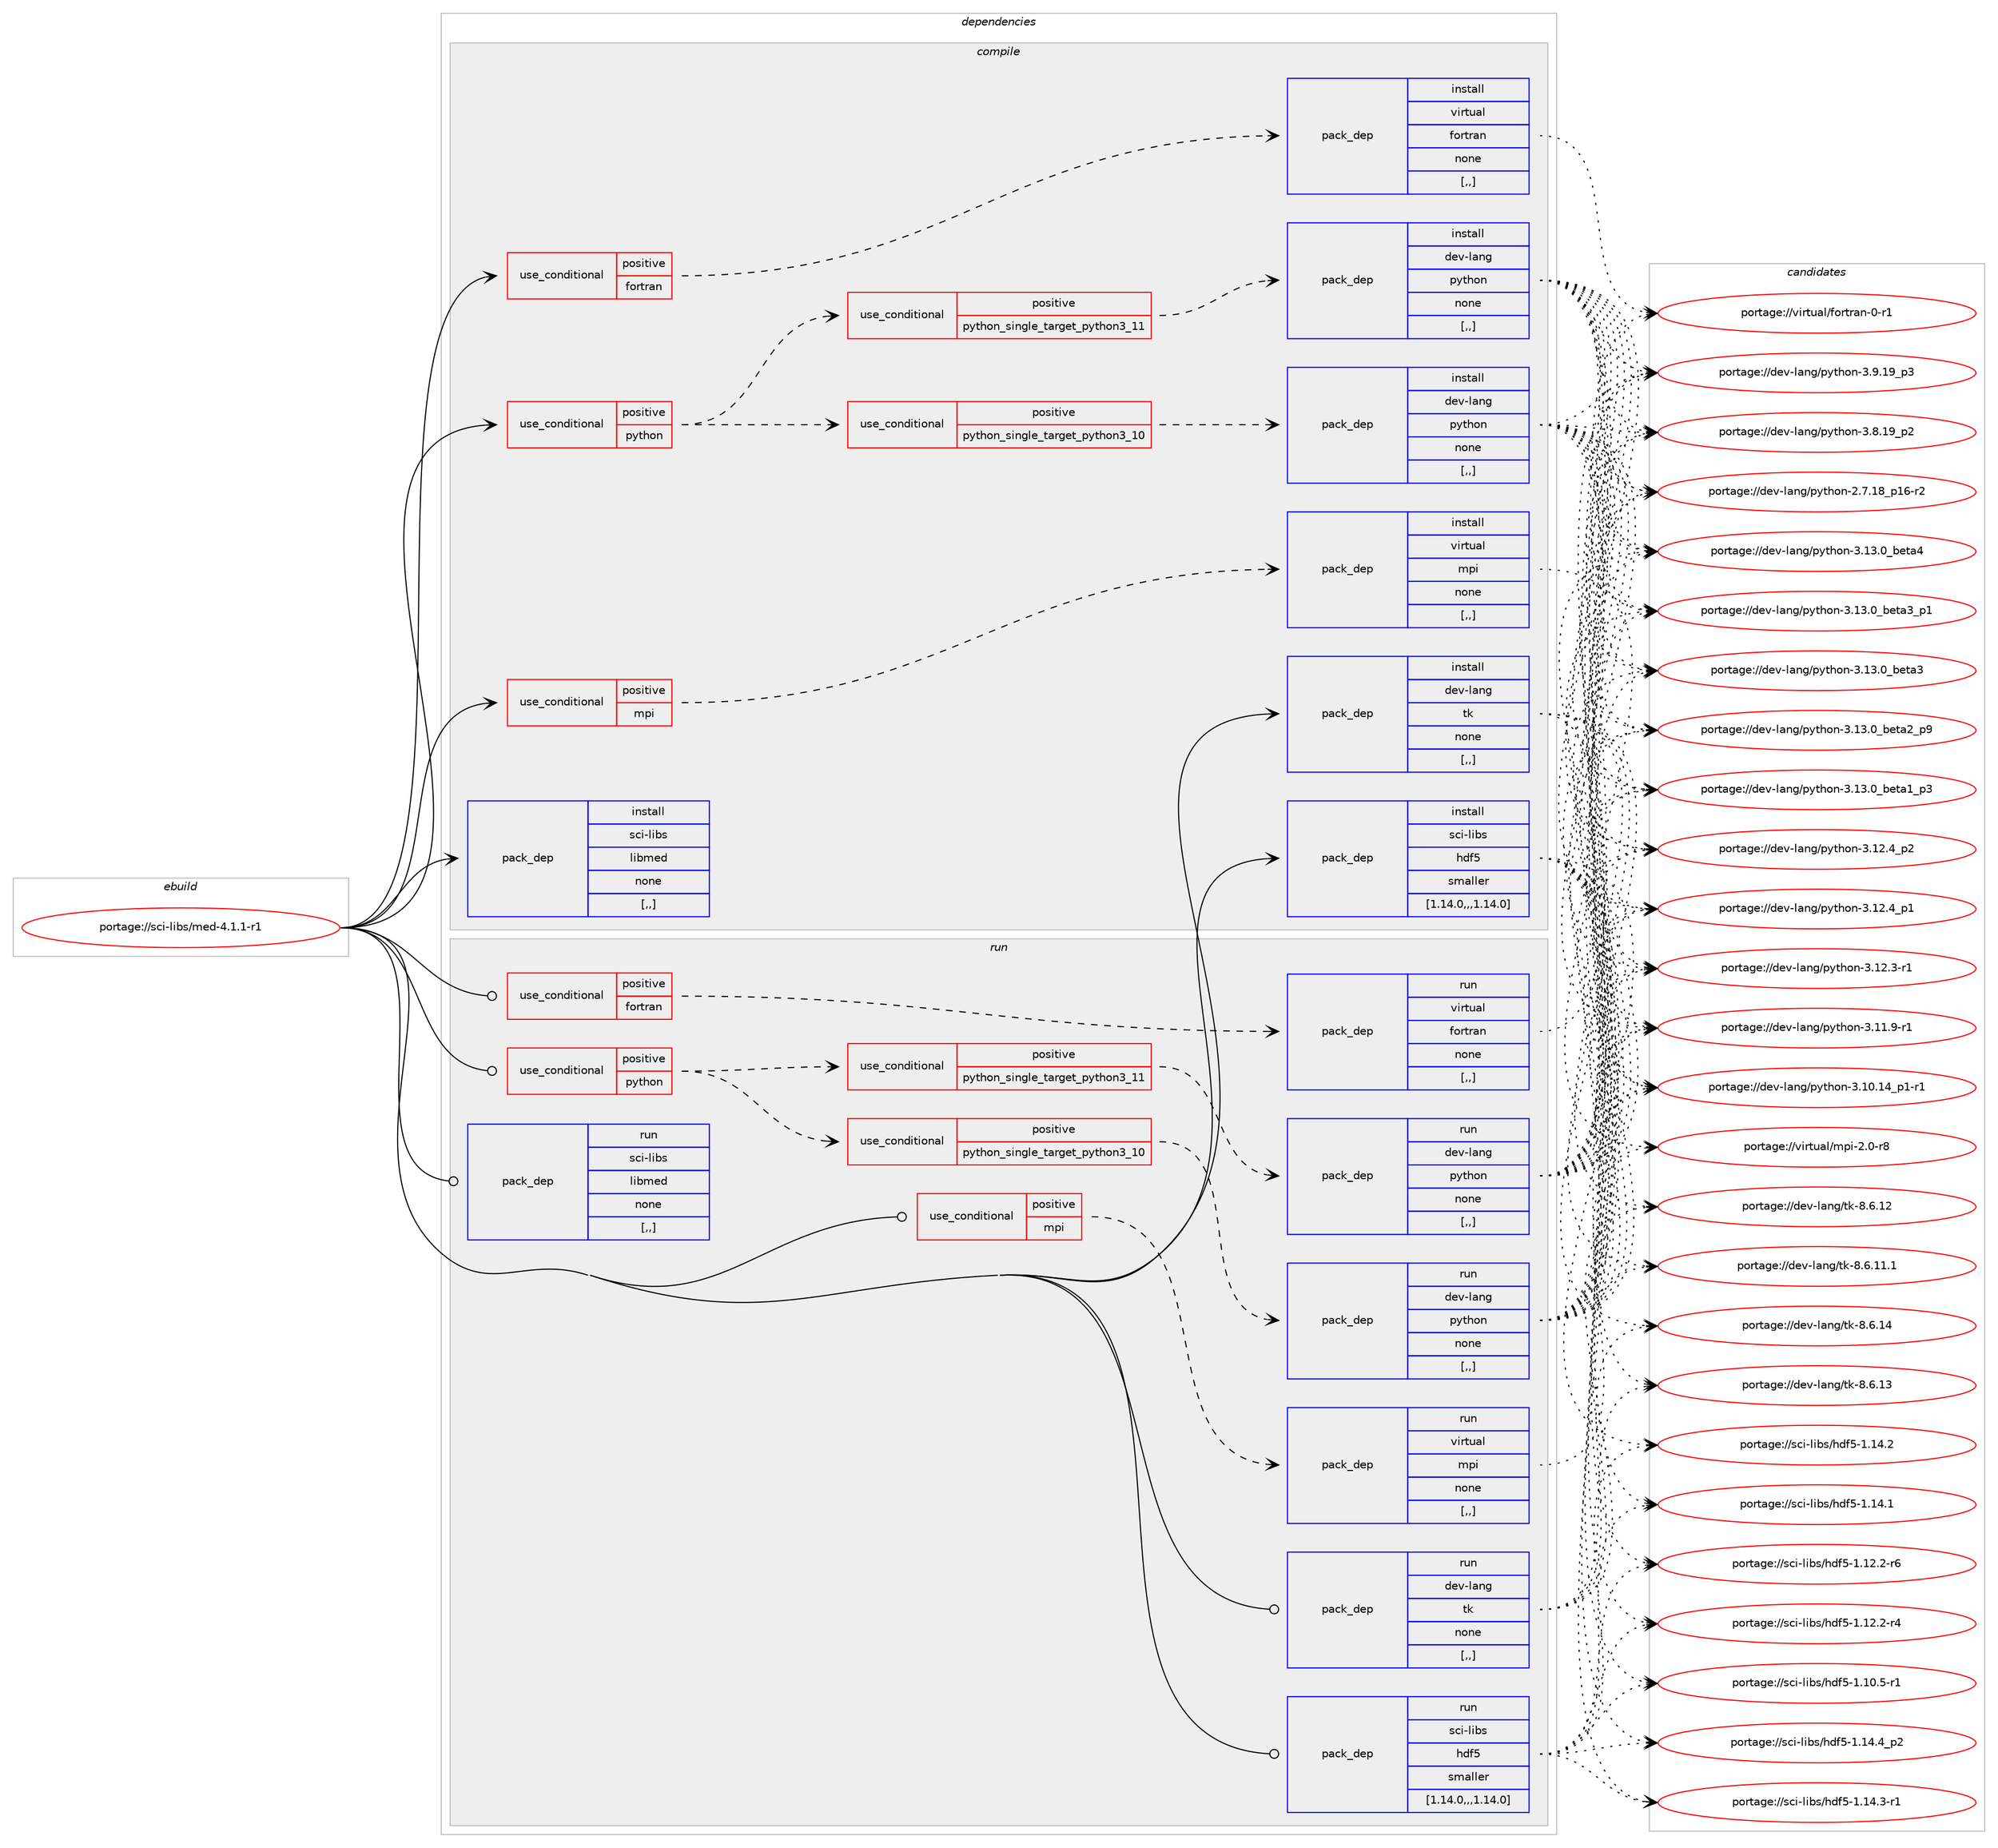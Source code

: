 digraph prolog {

# *************
# Graph options
# *************

newrank=true;
concentrate=true;
compound=true;
graph [rankdir=LR,fontname=Helvetica,fontsize=10,ranksep=1.5];#, ranksep=2.5, nodesep=0.2];
edge  [arrowhead=vee];
node  [fontname=Helvetica,fontsize=10];

# **********
# The ebuild
# **********

subgraph cluster_leftcol {
color=gray;
label=<<i>ebuild</i>>;
id [label="portage://sci-libs/med-4.1.1-r1", color=red, width=4, href="../sci-libs/med-4.1.1-r1.svg"];
}

# ****************
# The dependencies
# ****************

subgraph cluster_midcol {
color=gray;
label=<<i>dependencies</i>>;
subgraph cluster_compile {
fillcolor="#eeeeee";
style=filled;
label=<<i>compile</i>>;
subgraph cond107030 {
dependency404250 [label=<<TABLE BORDER="0" CELLBORDER="1" CELLSPACING="0" CELLPADDING="4"><TR><TD ROWSPAN="3" CELLPADDING="10">use_conditional</TD></TR><TR><TD>positive</TD></TR><TR><TD>fortran</TD></TR></TABLE>>, shape=none, color=red];
subgraph pack294348 {
dependency404251 [label=<<TABLE BORDER="0" CELLBORDER="1" CELLSPACING="0" CELLPADDING="4" WIDTH="220"><TR><TD ROWSPAN="6" CELLPADDING="30">pack_dep</TD></TR><TR><TD WIDTH="110">install</TD></TR><TR><TD>virtual</TD></TR><TR><TD>fortran</TD></TR><TR><TD>none</TD></TR><TR><TD>[,,]</TD></TR></TABLE>>, shape=none, color=blue];
}
dependency404250:e -> dependency404251:w [weight=20,style="dashed",arrowhead="vee"];
}
id:e -> dependency404250:w [weight=20,style="solid",arrowhead="vee"];
subgraph cond107031 {
dependency404252 [label=<<TABLE BORDER="0" CELLBORDER="1" CELLSPACING="0" CELLPADDING="4"><TR><TD ROWSPAN="3" CELLPADDING="10">use_conditional</TD></TR><TR><TD>positive</TD></TR><TR><TD>mpi</TD></TR></TABLE>>, shape=none, color=red];
subgraph pack294349 {
dependency404253 [label=<<TABLE BORDER="0" CELLBORDER="1" CELLSPACING="0" CELLPADDING="4" WIDTH="220"><TR><TD ROWSPAN="6" CELLPADDING="30">pack_dep</TD></TR><TR><TD WIDTH="110">install</TD></TR><TR><TD>virtual</TD></TR><TR><TD>mpi</TD></TR><TR><TD>none</TD></TR><TR><TD>[,,]</TD></TR></TABLE>>, shape=none, color=blue];
}
dependency404252:e -> dependency404253:w [weight=20,style="dashed",arrowhead="vee"];
}
id:e -> dependency404252:w [weight=20,style="solid",arrowhead="vee"];
subgraph cond107032 {
dependency404254 [label=<<TABLE BORDER="0" CELLBORDER="1" CELLSPACING="0" CELLPADDING="4"><TR><TD ROWSPAN="3" CELLPADDING="10">use_conditional</TD></TR><TR><TD>positive</TD></TR><TR><TD>python</TD></TR></TABLE>>, shape=none, color=red];
subgraph cond107033 {
dependency404255 [label=<<TABLE BORDER="0" CELLBORDER="1" CELLSPACING="0" CELLPADDING="4"><TR><TD ROWSPAN="3" CELLPADDING="10">use_conditional</TD></TR><TR><TD>positive</TD></TR><TR><TD>python_single_target_python3_10</TD></TR></TABLE>>, shape=none, color=red];
subgraph pack294350 {
dependency404256 [label=<<TABLE BORDER="0" CELLBORDER="1" CELLSPACING="0" CELLPADDING="4" WIDTH="220"><TR><TD ROWSPAN="6" CELLPADDING="30">pack_dep</TD></TR><TR><TD WIDTH="110">install</TD></TR><TR><TD>dev-lang</TD></TR><TR><TD>python</TD></TR><TR><TD>none</TD></TR><TR><TD>[,,]</TD></TR></TABLE>>, shape=none, color=blue];
}
dependency404255:e -> dependency404256:w [weight=20,style="dashed",arrowhead="vee"];
}
dependency404254:e -> dependency404255:w [weight=20,style="dashed",arrowhead="vee"];
subgraph cond107034 {
dependency404257 [label=<<TABLE BORDER="0" CELLBORDER="1" CELLSPACING="0" CELLPADDING="4"><TR><TD ROWSPAN="3" CELLPADDING="10">use_conditional</TD></TR><TR><TD>positive</TD></TR><TR><TD>python_single_target_python3_11</TD></TR></TABLE>>, shape=none, color=red];
subgraph pack294351 {
dependency404258 [label=<<TABLE BORDER="0" CELLBORDER="1" CELLSPACING="0" CELLPADDING="4" WIDTH="220"><TR><TD ROWSPAN="6" CELLPADDING="30">pack_dep</TD></TR><TR><TD WIDTH="110">install</TD></TR><TR><TD>dev-lang</TD></TR><TR><TD>python</TD></TR><TR><TD>none</TD></TR><TR><TD>[,,]</TD></TR></TABLE>>, shape=none, color=blue];
}
dependency404257:e -> dependency404258:w [weight=20,style="dashed",arrowhead="vee"];
}
dependency404254:e -> dependency404257:w [weight=20,style="dashed",arrowhead="vee"];
}
id:e -> dependency404254:w [weight=20,style="solid",arrowhead="vee"];
subgraph pack294352 {
dependency404259 [label=<<TABLE BORDER="0" CELLBORDER="1" CELLSPACING="0" CELLPADDING="4" WIDTH="220"><TR><TD ROWSPAN="6" CELLPADDING="30">pack_dep</TD></TR><TR><TD WIDTH="110">install</TD></TR><TR><TD>dev-lang</TD></TR><TR><TD>tk</TD></TR><TR><TD>none</TD></TR><TR><TD>[,,]</TD></TR></TABLE>>, shape=none, color=blue];
}
id:e -> dependency404259:w [weight=20,style="solid",arrowhead="vee"];
subgraph pack294353 {
dependency404260 [label=<<TABLE BORDER="0" CELLBORDER="1" CELLSPACING="0" CELLPADDING="4" WIDTH="220"><TR><TD ROWSPAN="6" CELLPADDING="30">pack_dep</TD></TR><TR><TD WIDTH="110">install</TD></TR><TR><TD>sci-libs</TD></TR><TR><TD>hdf5</TD></TR><TR><TD>smaller</TD></TR><TR><TD>[1.14.0,,,1.14.0]</TD></TR></TABLE>>, shape=none, color=blue];
}
id:e -> dependency404260:w [weight=20,style="solid",arrowhead="vee"];
subgraph pack294354 {
dependency404261 [label=<<TABLE BORDER="0" CELLBORDER="1" CELLSPACING="0" CELLPADDING="4" WIDTH="220"><TR><TD ROWSPAN="6" CELLPADDING="30">pack_dep</TD></TR><TR><TD WIDTH="110">install</TD></TR><TR><TD>sci-libs</TD></TR><TR><TD>libmed</TD></TR><TR><TD>none</TD></TR><TR><TD>[,,]</TD></TR></TABLE>>, shape=none, color=blue];
}
id:e -> dependency404261:w [weight=20,style="solid",arrowhead="vee"];
}
subgraph cluster_compileandrun {
fillcolor="#eeeeee";
style=filled;
label=<<i>compile and run</i>>;
}
subgraph cluster_run {
fillcolor="#eeeeee";
style=filled;
label=<<i>run</i>>;
subgraph cond107035 {
dependency404262 [label=<<TABLE BORDER="0" CELLBORDER="1" CELLSPACING="0" CELLPADDING="4"><TR><TD ROWSPAN="3" CELLPADDING="10">use_conditional</TD></TR><TR><TD>positive</TD></TR><TR><TD>fortran</TD></TR></TABLE>>, shape=none, color=red];
subgraph pack294355 {
dependency404263 [label=<<TABLE BORDER="0" CELLBORDER="1" CELLSPACING="0" CELLPADDING="4" WIDTH="220"><TR><TD ROWSPAN="6" CELLPADDING="30">pack_dep</TD></TR><TR><TD WIDTH="110">run</TD></TR><TR><TD>virtual</TD></TR><TR><TD>fortran</TD></TR><TR><TD>none</TD></TR><TR><TD>[,,]</TD></TR></TABLE>>, shape=none, color=blue];
}
dependency404262:e -> dependency404263:w [weight=20,style="dashed",arrowhead="vee"];
}
id:e -> dependency404262:w [weight=20,style="solid",arrowhead="odot"];
subgraph cond107036 {
dependency404264 [label=<<TABLE BORDER="0" CELLBORDER="1" CELLSPACING="0" CELLPADDING="4"><TR><TD ROWSPAN="3" CELLPADDING="10">use_conditional</TD></TR><TR><TD>positive</TD></TR><TR><TD>mpi</TD></TR></TABLE>>, shape=none, color=red];
subgraph pack294356 {
dependency404265 [label=<<TABLE BORDER="0" CELLBORDER="1" CELLSPACING="0" CELLPADDING="4" WIDTH="220"><TR><TD ROWSPAN="6" CELLPADDING="30">pack_dep</TD></TR><TR><TD WIDTH="110">run</TD></TR><TR><TD>virtual</TD></TR><TR><TD>mpi</TD></TR><TR><TD>none</TD></TR><TR><TD>[,,]</TD></TR></TABLE>>, shape=none, color=blue];
}
dependency404264:e -> dependency404265:w [weight=20,style="dashed",arrowhead="vee"];
}
id:e -> dependency404264:w [weight=20,style="solid",arrowhead="odot"];
subgraph cond107037 {
dependency404266 [label=<<TABLE BORDER="0" CELLBORDER="1" CELLSPACING="0" CELLPADDING="4"><TR><TD ROWSPAN="3" CELLPADDING="10">use_conditional</TD></TR><TR><TD>positive</TD></TR><TR><TD>python</TD></TR></TABLE>>, shape=none, color=red];
subgraph cond107038 {
dependency404267 [label=<<TABLE BORDER="0" CELLBORDER="1" CELLSPACING="0" CELLPADDING="4"><TR><TD ROWSPAN="3" CELLPADDING="10">use_conditional</TD></TR><TR><TD>positive</TD></TR><TR><TD>python_single_target_python3_10</TD></TR></TABLE>>, shape=none, color=red];
subgraph pack294357 {
dependency404268 [label=<<TABLE BORDER="0" CELLBORDER="1" CELLSPACING="0" CELLPADDING="4" WIDTH="220"><TR><TD ROWSPAN="6" CELLPADDING="30">pack_dep</TD></TR><TR><TD WIDTH="110">run</TD></TR><TR><TD>dev-lang</TD></TR><TR><TD>python</TD></TR><TR><TD>none</TD></TR><TR><TD>[,,]</TD></TR></TABLE>>, shape=none, color=blue];
}
dependency404267:e -> dependency404268:w [weight=20,style="dashed",arrowhead="vee"];
}
dependency404266:e -> dependency404267:w [weight=20,style="dashed",arrowhead="vee"];
subgraph cond107039 {
dependency404269 [label=<<TABLE BORDER="0" CELLBORDER="1" CELLSPACING="0" CELLPADDING="4"><TR><TD ROWSPAN="3" CELLPADDING="10">use_conditional</TD></TR><TR><TD>positive</TD></TR><TR><TD>python_single_target_python3_11</TD></TR></TABLE>>, shape=none, color=red];
subgraph pack294358 {
dependency404270 [label=<<TABLE BORDER="0" CELLBORDER="1" CELLSPACING="0" CELLPADDING="4" WIDTH="220"><TR><TD ROWSPAN="6" CELLPADDING="30">pack_dep</TD></TR><TR><TD WIDTH="110">run</TD></TR><TR><TD>dev-lang</TD></TR><TR><TD>python</TD></TR><TR><TD>none</TD></TR><TR><TD>[,,]</TD></TR></TABLE>>, shape=none, color=blue];
}
dependency404269:e -> dependency404270:w [weight=20,style="dashed",arrowhead="vee"];
}
dependency404266:e -> dependency404269:w [weight=20,style="dashed",arrowhead="vee"];
}
id:e -> dependency404266:w [weight=20,style="solid",arrowhead="odot"];
subgraph pack294359 {
dependency404271 [label=<<TABLE BORDER="0" CELLBORDER="1" CELLSPACING="0" CELLPADDING="4" WIDTH="220"><TR><TD ROWSPAN="6" CELLPADDING="30">pack_dep</TD></TR><TR><TD WIDTH="110">run</TD></TR><TR><TD>dev-lang</TD></TR><TR><TD>tk</TD></TR><TR><TD>none</TD></TR><TR><TD>[,,]</TD></TR></TABLE>>, shape=none, color=blue];
}
id:e -> dependency404271:w [weight=20,style="solid",arrowhead="odot"];
subgraph pack294360 {
dependency404272 [label=<<TABLE BORDER="0" CELLBORDER="1" CELLSPACING="0" CELLPADDING="4" WIDTH="220"><TR><TD ROWSPAN="6" CELLPADDING="30">pack_dep</TD></TR><TR><TD WIDTH="110">run</TD></TR><TR><TD>sci-libs</TD></TR><TR><TD>hdf5</TD></TR><TR><TD>smaller</TD></TR><TR><TD>[1.14.0,,,1.14.0]</TD></TR></TABLE>>, shape=none, color=blue];
}
id:e -> dependency404272:w [weight=20,style="solid",arrowhead="odot"];
subgraph pack294361 {
dependency404273 [label=<<TABLE BORDER="0" CELLBORDER="1" CELLSPACING="0" CELLPADDING="4" WIDTH="220"><TR><TD ROWSPAN="6" CELLPADDING="30">pack_dep</TD></TR><TR><TD WIDTH="110">run</TD></TR><TR><TD>sci-libs</TD></TR><TR><TD>libmed</TD></TR><TR><TD>none</TD></TR><TR><TD>[,,]</TD></TR></TABLE>>, shape=none, color=blue];
}
id:e -> dependency404273:w [weight=20,style="solid",arrowhead="odot"];
}
}

# **************
# The candidates
# **************

subgraph cluster_choices {
rank=same;
color=gray;
label=<<i>candidates</i>>;

subgraph choice294348 {
color=black;
nodesep=1;
choice11810511411611797108471021111141161149711045484511449 [label="portage://virtual/fortran-0-r1", color=red, width=4,href="../virtual/fortran-0-r1.svg"];
dependency404251:e -> choice11810511411611797108471021111141161149711045484511449:w [style=dotted,weight="100"];
}
subgraph choice294349 {
color=black;
nodesep=1;
choice1181051141161179710847109112105455046484511456 [label="portage://virtual/mpi-2.0-r8", color=red, width=4,href="../virtual/mpi-2.0-r8.svg"];
dependency404253:e -> choice1181051141161179710847109112105455046484511456:w [style=dotted,weight="100"];
}
subgraph choice294350 {
color=black;
nodesep=1;
choice1001011184510897110103471121211161041111104551464951464895981011169752 [label="portage://dev-lang/python-3.13.0_beta4", color=red, width=4,href="../dev-lang/python-3.13.0_beta4.svg"];
choice10010111845108971101034711212111610411111045514649514648959810111697519511249 [label="portage://dev-lang/python-3.13.0_beta3_p1", color=red, width=4,href="../dev-lang/python-3.13.0_beta3_p1.svg"];
choice1001011184510897110103471121211161041111104551464951464895981011169751 [label="portage://dev-lang/python-3.13.0_beta3", color=red, width=4,href="../dev-lang/python-3.13.0_beta3.svg"];
choice10010111845108971101034711212111610411111045514649514648959810111697509511257 [label="portage://dev-lang/python-3.13.0_beta2_p9", color=red, width=4,href="../dev-lang/python-3.13.0_beta2_p9.svg"];
choice10010111845108971101034711212111610411111045514649514648959810111697499511251 [label="portage://dev-lang/python-3.13.0_beta1_p3", color=red, width=4,href="../dev-lang/python-3.13.0_beta1_p3.svg"];
choice100101118451089711010347112121116104111110455146495046529511250 [label="portage://dev-lang/python-3.12.4_p2", color=red, width=4,href="../dev-lang/python-3.12.4_p2.svg"];
choice100101118451089711010347112121116104111110455146495046529511249 [label="portage://dev-lang/python-3.12.4_p1", color=red, width=4,href="../dev-lang/python-3.12.4_p1.svg"];
choice100101118451089711010347112121116104111110455146495046514511449 [label="portage://dev-lang/python-3.12.3-r1", color=red, width=4,href="../dev-lang/python-3.12.3-r1.svg"];
choice100101118451089711010347112121116104111110455146494946574511449 [label="portage://dev-lang/python-3.11.9-r1", color=red, width=4,href="../dev-lang/python-3.11.9-r1.svg"];
choice100101118451089711010347112121116104111110455146494846495295112494511449 [label="portage://dev-lang/python-3.10.14_p1-r1", color=red, width=4,href="../dev-lang/python-3.10.14_p1-r1.svg"];
choice100101118451089711010347112121116104111110455146574649579511251 [label="portage://dev-lang/python-3.9.19_p3", color=red, width=4,href="../dev-lang/python-3.9.19_p3.svg"];
choice100101118451089711010347112121116104111110455146564649579511250 [label="portage://dev-lang/python-3.8.19_p2", color=red, width=4,href="../dev-lang/python-3.8.19_p2.svg"];
choice100101118451089711010347112121116104111110455046554649569511249544511450 [label="portage://dev-lang/python-2.7.18_p16-r2", color=red, width=4,href="../dev-lang/python-2.7.18_p16-r2.svg"];
dependency404256:e -> choice1001011184510897110103471121211161041111104551464951464895981011169752:w [style=dotted,weight="100"];
dependency404256:e -> choice10010111845108971101034711212111610411111045514649514648959810111697519511249:w [style=dotted,weight="100"];
dependency404256:e -> choice1001011184510897110103471121211161041111104551464951464895981011169751:w [style=dotted,weight="100"];
dependency404256:e -> choice10010111845108971101034711212111610411111045514649514648959810111697509511257:w [style=dotted,weight="100"];
dependency404256:e -> choice10010111845108971101034711212111610411111045514649514648959810111697499511251:w [style=dotted,weight="100"];
dependency404256:e -> choice100101118451089711010347112121116104111110455146495046529511250:w [style=dotted,weight="100"];
dependency404256:e -> choice100101118451089711010347112121116104111110455146495046529511249:w [style=dotted,weight="100"];
dependency404256:e -> choice100101118451089711010347112121116104111110455146495046514511449:w [style=dotted,weight="100"];
dependency404256:e -> choice100101118451089711010347112121116104111110455146494946574511449:w [style=dotted,weight="100"];
dependency404256:e -> choice100101118451089711010347112121116104111110455146494846495295112494511449:w [style=dotted,weight="100"];
dependency404256:e -> choice100101118451089711010347112121116104111110455146574649579511251:w [style=dotted,weight="100"];
dependency404256:e -> choice100101118451089711010347112121116104111110455146564649579511250:w [style=dotted,weight="100"];
dependency404256:e -> choice100101118451089711010347112121116104111110455046554649569511249544511450:w [style=dotted,weight="100"];
}
subgraph choice294351 {
color=black;
nodesep=1;
choice1001011184510897110103471121211161041111104551464951464895981011169752 [label="portage://dev-lang/python-3.13.0_beta4", color=red, width=4,href="../dev-lang/python-3.13.0_beta4.svg"];
choice10010111845108971101034711212111610411111045514649514648959810111697519511249 [label="portage://dev-lang/python-3.13.0_beta3_p1", color=red, width=4,href="../dev-lang/python-3.13.0_beta3_p1.svg"];
choice1001011184510897110103471121211161041111104551464951464895981011169751 [label="portage://dev-lang/python-3.13.0_beta3", color=red, width=4,href="../dev-lang/python-3.13.0_beta3.svg"];
choice10010111845108971101034711212111610411111045514649514648959810111697509511257 [label="portage://dev-lang/python-3.13.0_beta2_p9", color=red, width=4,href="../dev-lang/python-3.13.0_beta2_p9.svg"];
choice10010111845108971101034711212111610411111045514649514648959810111697499511251 [label="portage://dev-lang/python-3.13.0_beta1_p3", color=red, width=4,href="../dev-lang/python-3.13.0_beta1_p3.svg"];
choice100101118451089711010347112121116104111110455146495046529511250 [label="portage://dev-lang/python-3.12.4_p2", color=red, width=4,href="../dev-lang/python-3.12.4_p2.svg"];
choice100101118451089711010347112121116104111110455146495046529511249 [label="portage://dev-lang/python-3.12.4_p1", color=red, width=4,href="../dev-lang/python-3.12.4_p1.svg"];
choice100101118451089711010347112121116104111110455146495046514511449 [label="portage://dev-lang/python-3.12.3-r1", color=red, width=4,href="../dev-lang/python-3.12.3-r1.svg"];
choice100101118451089711010347112121116104111110455146494946574511449 [label="portage://dev-lang/python-3.11.9-r1", color=red, width=4,href="../dev-lang/python-3.11.9-r1.svg"];
choice100101118451089711010347112121116104111110455146494846495295112494511449 [label="portage://dev-lang/python-3.10.14_p1-r1", color=red, width=4,href="../dev-lang/python-3.10.14_p1-r1.svg"];
choice100101118451089711010347112121116104111110455146574649579511251 [label="portage://dev-lang/python-3.9.19_p3", color=red, width=4,href="../dev-lang/python-3.9.19_p3.svg"];
choice100101118451089711010347112121116104111110455146564649579511250 [label="portage://dev-lang/python-3.8.19_p2", color=red, width=4,href="../dev-lang/python-3.8.19_p2.svg"];
choice100101118451089711010347112121116104111110455046554649569511249544511450 [label="portage://dev-lang/python-2.7.18_p16-r2", color=red, width=4,href="../dev-lang/python-2.7.18_p16-r2.svg"];
dependency404258:e -> choice1001011184510897110103471121211161041111104551464951464895981011169752:w [style=dotted,weight="100"];
dependency404258:e -> choice10010111845108971101034711212111610411111045514649514648959810111697519511249:w [style=dotted,weight="100"];
dependency404258:e -> choice1001011184510897110103471121211161041111104551464951464895981011169751:w [style=dotted,weight="100"];
dependency404258:e -> choice10010111845108971101034711212111610411111045514649514648959810111697509511257:w [style=dotted,weight="100"];
dependency404258:e -> choice10010111845108971101034711212111610411111045514649514648959810111697499511251:w [style=dotted,weight="100"];
dependency404258:e -> choice100101118451089711010347112121116104111110455146495046529511250:w [style=dotted,weight="100"];
dependency404258:e -> choice100101118451089711010347112121116104111110455146495046529511249:w [style=dotted,weight="100"];
dependency404258:e -> choice100101118451089711010347112121116104111110455146495046514511449:w [style=dotted,weight="100"];
dependency404258:e -> choice100101118451089711010347112121116104111110455146494946574511449:w [style=dotted,weight="100"];
dependency404258:e -> choice100101118451089711010347112121116104111110455146494846495295112494511449:w [style=dotted,weight="100"];
dependency404258:e -> choice100101118451089711010347112121116104111110455146574649579511251:w [style=dotted,weight="100"];
dependency404258:e -> choice100101118451089711010347112121116104111110455146564649579511250:w [style=dotted,weight="100"];
dependency404258:e -> choice100101118451089711010347112121116104111110455046554649569511249544511450:w [style=dotted,weight="100"];
}
subgraph choice294352 {
color=black;
nodesep=1;
choice10010111845108971101034711610745564654464952 [label="portage://dev-lang/tk-8.6.14", color=red, width=4,href="../dev-lang/tk-8.6.14.svg"];
choice10010111845108971101034711610745564654464951 [label="portage://dev-lang/tk-8.6.13", color=red, width=4,href="../dev-lang/tk-8.6.13.svg"];
choice10010111845108971101034711610745564654464950 [label="portage://dev-lang/tk-8.6.12", color=red, width=4,href="../dev-lang/tk-8.6.12.svg"];
choice100101118451089711010347116107455646544649494649 [label="portage://dev-lang/tk-8.6.11.1", color=red, width=4,href="../dev-lang/tk-8.6.11.1.svg"];
dependency404259:e -> choice10010111845108971101034711610745564654464952:w [style=dotted,weight="100"];
dependency404259:e -> choice10010111845108971101034711610745564654464951:w [style=dotted,weight="100"];
dependency404259:e -> choice10010111845108971101034711610745564654464950:w [style=dotted,weight="100"];
dependency404259:e -> choice100101118451089711010347116107455646544649494649:w [style=dotted,weight="100"];
}
subgraph choice294353 {
color=black;
nodesep=1;
choice1159910545108105981154710410010253454946495246529511250 [label="portage://sci-libs/hdf5-1.14.4_p2", color=red, width=4,href="../sci-libs/hdf5-1.14.4_p2.svg"];
choice1159910545108105981154710410010253454946495246514511449 [label="portage://sci-libs/hdf5-1.14.3-r1", color=red, width=4,href="../sci-libs/hdf5-1.14.3-r1.svg"];
choice115991054510810598115471041001025345494649524650 [label="portage://sci-libs/hdf5-1.14.2", color=red, width=4,href="../sci-libs/hdf5-1.14.2.svg"];
choice115991054510810598115471041001025345494649524649 [label="portage://sci-libs/hdf5-1.14.1", color=red, width=4,href="../sci-libs/hdf5-1.14.1.svg"];
choice1159910545108105981154710410010253454946495046504511454 [label="portage://sci-libs/hdf5-1.12.2-r6", color=red, width=4,href="../sci-libs/hdf5-1.12.2-r6.svg"];
choice1159910545108105981154710410010253454946495046504511452 [label="portage://sci-libs/hdf5-1.12.2-r4", color=red, width=4,href="../sci-libs/hdf5-1.12.2-r4.svg"];
choice1159910545108105981154710410010253454946494846534511449 [label="portage://sci-libs/hdf5-1.10.5-r1", color=red, width=4,href="../sci-libs/hdf5-1.10.5-r1.svg"];
dependency404260:e -> choice1159910545108105981154710410010253454946495246529511250:w [style=dotted,weight="100"];
dependency404260:e -> choice1159910545108105981154710410010253454946495246514511449:w [style=dotted,weight="100"];
dependency404260:e -> choice115991054510810598115471041001025345494649524650:w [style=dotted,weight="100"];
dependency404260:e -> choice115991054510810598115471041001025345494649524649:w [style=dotted,weight="100"];
dependency404260:e -> choice1159910545108105981154710410010253454946495046504511454:w [style=dotted,weight="100"];
dependency404260:e -> choice1159910545108105981154710410010253454946495046504511452:w [style=dotted,weight="100"];
dependency404260:e -> choice1159910545108105981154710410010253454946494846534511449:w [style=dotted,weight="100"];
}
subgraph choice294354 {
color=black;
nodesep=1;
}
subgraph choice294355 {
color=black;
nodesep=1;
choice11810511411611797108471021111141161149711045484511449 [label="portage://virtual/fortran-0-r1", color=red, width=4,href="../virtual/fortran-0-r1.svg"];
dependency404263:e -> choice11810511411611797108471021111141161149711045484511449:w [style=dotted,weight="100"];
}
subgraph choice294356 {
color=black;
nodesep=1;
choice1181051141161179710847109112105455046484511456 [label="portage://virtual/mpi-2.0-r8", color=red, width=4,href="../virtual/mpi-2.0-r8.svg"];
dependency404265:e -> choice1181051141161179710847109112105455046484511456:w [style=dotted,weight="100"];
}
subgraph choice294357 {
color=black;
nodesep=1;
choice1001011184510897110103471121211161041111104551464951464895981011169752 [label="portage://dev-lang/python-3.13.0_beta4", color=red, width=4,href="../dev-lang/python-3.13.0_beta4.svg"];
choice10010111845108971101034711212111610411111045514649514648959810111697519511249 [label="portage://dev-lang/python-3.13.0_beta3_p1", color=red, width=4,href="../dev-lang/python-3.13.0_beta3_p1.svg"];
choice1001011184510897110103471121211161041111104551464951464895981011169751 [label="portage://dev-lang/python-3.13.0_beta3", color=red, width=4,href="../dev-lang/python-3.13.0_beta3.svg"];
choice10010111845108971101034711212111610411111045514649514648959810111697509511257 [label="portage://dev-lang/python-3.13.0_beta2_p9", color=red, width=4,href="../dev-lang/python-3.13.0_beta2_p9.svg"];
choice10010111845108971101034711212111610411111045514649514648959810111697499511251 [label="portage://dev-lang/python-3.13.0_beta1_p3", color=red, width=4,href="../dev-lang/python-3.13.0_beta1_p3.svg"];
choice100101118451089711010347112121116104111110455146495046529511250 [label="portage://dev-lang/python-3.12.4_p2", color=red, width=4,href="../dev-lang/python-3.12.4_p2.svg"];
choice100101118451089711010347112121116104111110455146495046529511249 [label="portage://dev-lang/python-3.12.4_p1", color=red, width=4,href="../dev-lang/python-3.12.4_p1.svg"];
choice100101118451089711010347112121116104111110455146495046514511449 [label="portage://dev-lang/python-3.12.3-r1", color=red, width=4,href="../dev-lang/python-3.12.3-r1.svg"];
choice100101118451089711010347112121116104111110455146494946574511449 [label="portage://dev-lang/python-3.11.9-r1", color=red, width=4,href="../dev-lang/python-3.11.9-r1.svg"];
choice100101118451089711010347112121116104111110455146494846495295112494511449 [label="portage://dev-lang/python-3.10.14_p1-r1", color=red, width=4,href="../dev-lang/python-3.10.14_p1-r1.svg"];
choice100101118451089711010347112121116104111110455146574649579511251 [label="portage://dev-lang/python-3.9.19_p3", color=red, width=4,href="../dev-lang/python-3.9.19_p3.svg"];
choice100101118451089711010347112121116104111110455146564649579511250 [label="portage://dev-lang/python-3.8.19_p2", color=red, width=4,href="../dev-lang/python-3.8.19_p2.svg"];
choice100101118451089711010347112121116104111110455046554649569511249544511450 [label="portage://dev-lang/python-2.7.18_p16-r2", color=red, width=4,href="../dev-lang/python-2.7.18_p16-r2.svg"];
dependency404268:e -> choice1001011184510897110103471121211161041111104551464951464895981011169752:w [style=dotted,weight="100"];
dependency404268:e -> choice10010111845108971101034711212111610411111045514649514648959810111697519511249:w [style=dotted,weight="100"];
dependency404268:e -> choice1001011184510897110103471121211161041111104551464951464895981011169751:w [style=dotted,weight="100"];
dependency404268:e -> choice10010111845108971101034711212111610411111045514649514648959810111697509511257:w [style=dotted,weight="100"];
dependency404268:e -> choice10010111845108971101034711212111610411111045514649514648959810111697499511251:w [style=dotted,weight="100"];
dependency404268:e -> choice100101118451089711010347112121116104111110455146495046529511250:w [style=dotted,weight="100"];
dependency404268:e -> choice100101118451089711010347112121116104111110455146495046529511249:w [style=dotted,weight="100"];
dependency404268:e -> choice100101118451089711010347112121116104111110455146495046514511449:w [style=dotted,weight="100"];
dependency404268:e -> choice100101118451089711010347112121116104111110455146494946574511449:w [style=dotted,weight="100"];
dependency404268:e -> choice100101118451089711010347112121116104111110455146494846495295112494511449:w [style=dotted,weight="100"];
dependency404268:e -> choice100101118451089711010347112121116104111110455146574649579511251:w [style=dotted,weight="100"];
dependency404268:e -> choice100101118451089711010347112121116104111110455146564649579511250:w [style=dotted,weight="100"];
dependency404268:e -> choice100101118451089711010347112121116104111110455046554649569511249544511450:w [style=dotted,weight="100"];
}
subgraph choice294358 {
color=black;
nodesep=1;
choice1001011184510897110103471121211161041111104551464951464895981011169752 [label="portage://dev-lang/python-3.13.0_beta4", color=red, width=4,href="../dev-lang/python-3.13.0_beta4.svg"];
choice10010111845108971101034711212111610411111045514649514648959810111697519511249 [label="portage://dev-lang/python-3.13.0_beta3_p1", color=red, width=4,href="../dev-lang/python-3.13.0_beta3_p1.svg"];
choice1001011184510897110103471121211161041111104551464951464895981011169751 [label="portage://dev-lang/python-3.13.0_beta3", color=red, width=4,href="../dev-lang/python-3.13.0_beta3.svg"];
choice10010111845108971101034711212111610411111045514649514648959810111697509511257 [label="portage://dev-lang/python-3.13.0_beta2_p9", color=red, width=4,href="../dev-lang/python-3.13.0_beta2_p9.svg"];
choice10010111845108971101034711212111610411111045514649514648959810111697499511251 [label="portage://dev-lang/python-3.13.0_beta1_p3", color=red, width=4,href="../dev-lang/python-3.13.0_beta1_p3.svg"];
choice100101118451089711010347112121116104111110455146495046529511250 [label="portage://dev-lang/python-3.12.4_p2", color=red, width=4,href="../dev-lang/python-3.12.4_p2.svg"];
choice100101118451089711010347112121116104111110455146495046529511249 [label="portage://dev-lang/python-3.12.4_p1", color=red, width=4,href="../dev-lang/python-3.12.4_p1.svg"];
choice100101118451089711010347112121116104111110455146495046514511449 [label="portage://dev-lang/python-3.12.3-r1", color=red, width=4,href="../dev-lang/python-3.12.3-r1.svg"];
choice100101118451089711010347112121116104111110455146494946574511449 [label="portage://dev-lang/python-3.11.9-r1", color=red, width=4,href="../dev-lang/python-3.11.9-r1.svg"];
choice100101118451089711010347112121116104111110455146494846495295112494511449 [label="portage://dev-lang/python-3.10.14_p1-r1", color=red, width=4,href="../dev-lang/python-3.10.14_p1-r1.svg"];
choice100101118451089711010347112121116104111110455146574649579511251 [label="portage://dev-lang/python-3.9.19_p3", color=red, width=4,href="../dev-lang/python-3.9.19_p3.svg"];
choice100101118451089711010347112121116104111110455146564649579511250 [label="portage://dev-lang/python-3.8.19_p2", color=red, width=4,href="../dev-lang/python-3.8.19_p2.svg"];
choice100101118451089711010347112121116104111110455046554649569511249544511450 [label="portage://dev-lang/python-2.7.18_p16-r2", color=red, width=4,href="../dev-lang/python-2.7.18_p16-r2.svg"];
dependency404270:e -> choice1001011184510897110103471121211161041111104551464951464895981011169752:w [style=dotted,weight="100"];
dependency404270:e -> choice10010111845108971101034711212111610411111045514649514648959810111697519511249:w [style=dotted,weight="100"];
dependency404270:e -> choice1001011184510897110103471121211161041111104551464951464895981011169751:w [style=dotted,weight="100"];
dependency404270:e -> choice10010111845108971101034711212111610411111045514649514648959810111697509511257:w [style=dotted,weight="100"];
dependency404270:e -> choice10010111845108971101034711212111610411111045514649514648959810111697499511251:w [style=dotted,weight="100"];
dependency404270:e -> choice100101118451089711010347112121116104111110455146495046529511250:w [style=dotted,weight="100"];
dependency404270:e -> choice100101118451089711010347112121116104111110455146495046529511249:w [style=dotted,weight="100"];
dependency404270:e -> choice100101118451089711010347112121116104111110455146495046514511449:w [style=dotted,weight="100"];
dependency404270:e -> choice100101118451089711010347112121116104111110455146494946574511449:w [style=dotted,weight="100"];
dependency404270:e -> choice100101118451089711010347112121116104111110455146494846495295112494511449:w [style=dotted,weight="100"];
dependency404270:e -> choice100101118451089711010347112121116104111110455146574649579511251:w [style=dotted,weight="100"];
dependency404270:e -> choice100101118451089711010347112121116104111110455146564649579511250:w [style=dotted,weight="100"];
dependency404270:e -> choice100101118451089711010347112121116104111110455046554649569511249544511450:w [style=dotted,weight="100"];
}
subgraph choice294359 {
color=black;
nodesep=1;
choice10010111845108971101034711610745564654464952 [label="portage://dev-lang/tk-8.6.14", color=red, width=4,href="../dev-lang/tk-8.6.14.svg"];
choice10010111845108971101034711610745564654464951 [label="portage://dev-lang/tk-8.6.13", color=red, width=4,href="../dev-lang/tk-8.6.13.svg"];
choice10010111845108971101034711610745564654464950 [label="portage://dev-lang/tk-8.6.12", color=red, width=4,href="../dev-lang/tk-8.6.12.svg"];
choice100101118451089711010347116107455646544649494649 [label="portage://dev-lang/tk-8.6.11.1", color=red, width=4,href="../dev-lang/tk-8.6.11.1.svg"];
dependency404271:e -> choice10010111845108971101034711610745564654464952:w [style=dotted,weight="100"];
dependency404271:e -> choice10010111845108971101034711610745564654464951:w [style=dotted,weight="100"];
dependency404271:e -> choice10010111845108971101034711610745564654464950:w [style=dotted,weight="100"];
dependency404271:e -> choice100101118451089711010347116107455646544649494649:w [style=dotted,weight="100"];
}
subgraph choice294360 {
color=black;
nodesep=1;
choice1159910545108105981154710410010253454946495246529511250 [label="portage://sci-libs/hdf5-1.14.4_p2", color=red, width=4,href="../sci-libs/hdf5-1.14.4_p2.svg"];
choice1159910545108105981154710410010253454946495246514511449 [label="portage://sci-libs/hdf5-1.14.3-r1", color=red, width=4,href="../sci-libs/hdf5-1.14.3-r1.svg"];
choice115991054510810598115471041001025345494649524650 [label="portage://sci-libs/hdf5-1.14.2", color=red, width=4,href="../sci-libs/hdf5-1.14.2.svg"];
choice115991054510810598115471041001025345494649524649 [label="portage://sci-libs/hdf5-1.14.1", color=red, width=4,href="../sci-libs/hdf5-1.14.1.svg"];
choice1159910545108105981154710410010253454946495046504511454 [label="portage://sci-libs/hdf5-1.12.2-r6", color=red, width=4,href="../sci-libs/hdf5-1.12.2-r6.svg"];
choice1159910545108105981154710410010253454946495046504511452 [label="portage://sci-libs/hdf5-1.12.2-r4", color=red, width=4,href="../sci-libs/hdf5-1.12.2-r4.svg"];
choice1159910545108105981154710410010253454946494846534511449 [label="portage://sci-libs/hdf5-1.10.5-r1", color=red, width=4,href="../sci-libs/hdf5-1.10.5-r1.svg"];
dependency404272:e -> choice1159910545108105981154710410010253454946495246529511250:w [style=dotted,weight="100"];
dependency404272:e -> choice1159910545108105981154710410010253454946495246514511449:w [style=dotted,weight="100"];
dependency404272:e -> choice115991054510810598115471041001025345494649524650:w [style=dotted,weight="100"];
dependency404272:e -> choice115991054510810598115471041001025345494649524649:w [style=dotted,weight="100"];
dependency404272:e -> choice1159910545108105981154710410010253454946495046504511454:w [style=dotted,weight="100"];
dependency404272:e -> choice1159910545108105981154710410010253454946495046504511452:w [style=dotted,weight="100"];
dependency404272:e -> choice1159910545108105981154710410010253454946494846534511449:w [style=dotted,weight="100"];
}
subgraph choice294361 {
color=black;
nodesep=1;
}
}

}
